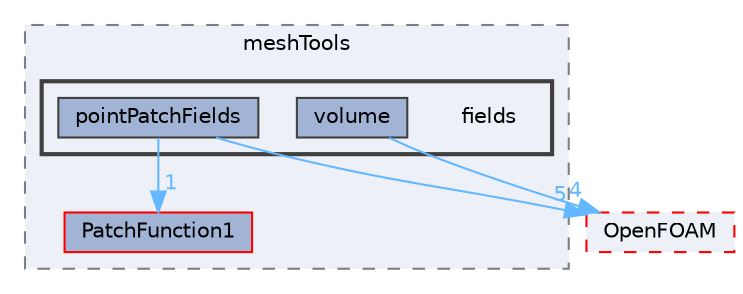 digraph "src/meshTools/fields"
{
 // LATEX_PDF_SIZE
  bgcolor="transparent";
  edge [fontname=Helvetica,fontsize=10,labelfontname=Helvetica,labelfontsize=10];
  node [fontname=Helvetica,fontsize=10,shape=box,height=0.2,width=0.4];
  compound=true
  subgraph clusterdir_ae30ad0bef50cf391b24c614251bb9fd {
    graph [ bgcolor="#edf0f7", pencolor="grey50", label="meshTools", fontname=Helvetica,fontsize=10 style="filled,dashed", URL="dir_ae30ad0bef50cf391b24c614251bb9fd.html",tooltip=""]
  dir_09d50951098ee555b67e42398c5d8325 [label="PatchFunction1", fillcolor="#a2b4d6", color="red", style="filled", URL="dir_09d50951098ee555b67e42398c5d8325.html",tooltip=""];
  subgraph clusterdir_f913cff54bf185e9f9b35bbecdb96106 {
    graph [ bgcolor="#edf0f7", pencolor="grey25", label="", fontname=Helvetica,fontsize=10 style="filled,bold", URL="dir_f913cff54bf185e9f9b35bbecdb96106.html",tooltip=""]
    dir_f913cff54bf185e9f9b35bbecdb96106 [shape=plaintext, label="fields"];
  dir_8b55b42e2857f73d9569338623f0b4a0 [label="pointPatchFields", fillcolor="#a2b4d6", color="grey25", style="filled", URL="dir_8b55b42e2857f73d9569338623f0b4a0.html",tooltip=""];
  dir_0bee2284f717f3cec52eb95d1353c5ae [label="volume", fillcolor="#a2b4d6", color="grey25", style="filled", URL="dir_0bee2284f717f3cec52eb95d1353c5ae.html",tooltip=""];
  }
  }
  dir_c5473ff19b20e6ec4dfe5c310b3778a8 [label="OpenFOAM", fillcolor="#edf0f7", color="red", style="filled,dashed", URL="dir_c5473ff19b20e6ec4dfe5c310b3778a8.html",tooltip=""];
  dir_8b55b42e2857f73d9569338623f0b4a0->dir_c5473ff19b20e6ec4dfe5c310b3778a8 [headlabel="5", labeldistance=1.5 headhref="dir_002959_002695.html" href="dir_002959_002695.html" color="steelblue1" fontcolor="steelblue1"];
  dir_8b55b42e2857f73d9569338623f0b4a0->dir_09d50951098ee555b67e42398c5d8325 [headlabel="1", labeldistance=1.5 headhref="dir_002959_002831.html" href="dir_002959_002831.html" color="steelblue1" fontcolor="steelblue1"];
  dir_0bee2284f717f3cec52eb95d1353c5ae->dir_c5473ff19b20e6ec4dfe5c310b3778a8 [headlabel="4", labeldistance=1.5 headhref="dir_004304_002695.html" href="dir_004304_002695.html" color="steelblue1" fontcolor="steelblue1"];
}
